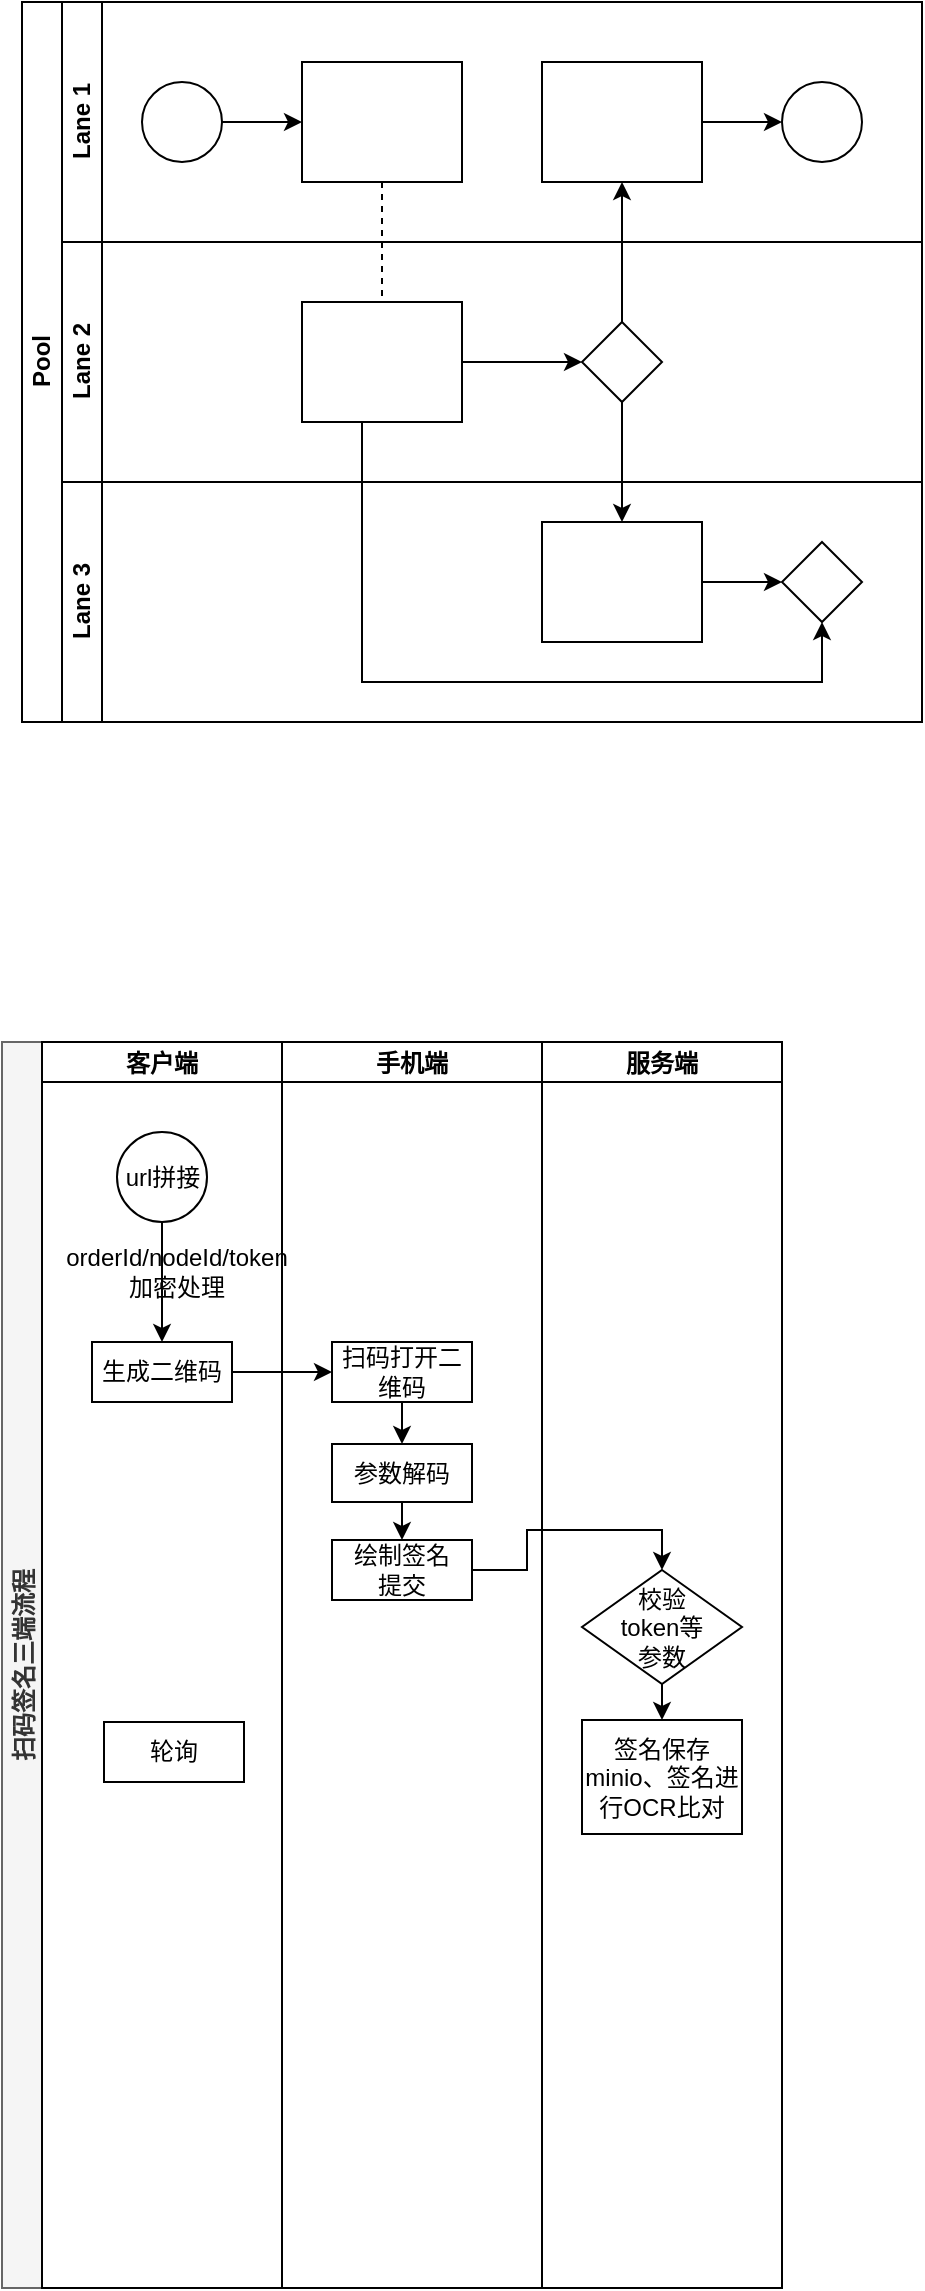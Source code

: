 <mxfile version="20.6.0" type="github">
  <diagram id="prtHgNgQTEPvFCAcTncT" name="Page-1">
    <mxGraphModel dx="998" dy="516" grid="1" gridSize="10" guides="1" tooltips="1" connect="1" arrows="1" fold="1" page="1" pageScale="1" pageWidth="827" pageHeight="1169" math="0" shadow="0">
      <root>
        <mxCell id="0" />
        <mxCell id="1" parent="0" />
        <mxCell id="dNxyNK7c78bLwvsdeMH5-19" value="Pool" style="swimlane;html=1;childLayout=stackLayout;resizeParent=1;resizeParentMax=0;horizontal=0;startSize=20;horizontalStack=0;" parent="1" vertex="1">
          <mxGeometry x="120" y="120" width="450" height="360" as="geometry" />
        </mxCell>
        <mxCell id="dNxyNK7c78bLwvsdeMH5-27" value="" style="edgeStyle=orthogonalEdgeStyle;rounded=0;orthogonalLoop=1;jettySize=auto;html=1;dashed=1;endArrow=none;endFill=0;" parent="dNxyNK7c78bLwvsdeMH5-19" source="dNxyNK7c78bLwvsdeMH5-24" target="dNxyNK7c78bLwvsdeMH5-26" edge="1">
          <mxGeometry relative="1" as="geometry" />
        </mxCell>
        <mxCell id="dNxyNK7c78bLwvsdeMH5-31" style="edgeStyle=orthogonalEdgeStyle;rounded=0;orthogonalLoop=1;jettySize=auto;html=1;endArrow=classic;endFill=1;" parent="dNxyNK7c78bLwvsdeMH5-19" source="dNxyNK7c78bLwvsdeMH5-28" target="dNxyNK7c78bLwvsdeMH5-30" edge="1">
          <mxGeometry relative="1" as="geometry" />
        </mxCell>
        <mxCell id="dNxyNK7c78bLwvsdeMH5-35" style="edgeStyle=orthogonalEdgeStyle;rounded=0;orthogonalLoop=1;jettySize=auto;html=1;endArrow=classic;endFill=1;" parent="dNxyNK7c78bLwvsdeMH5-19" source="dNxyNK7c78bLwvsdeMH5-28" target="dNxyNK7c78bLwvsdeMH5-34" edge="1">
          <mxGeometry relative="1" as="geometry" />
        </mxCell>
        <mxCell id="dNxyNK7c78bLwvsdeMH5-38" style="edgeStyle=orthogonalEdgeStyle;rounded=0;orthogonalLoop=1;jettySize=auto;html=1;endArrow=classic;endFill=1;" parent="dNxyNK7c78bLwvsdeMH5-19" source="dNxyNK7c78bLwvsdeMH5-26" target="dNxyNK7c78bLwvsdeMH5-36" edge="1">
          <mxGeometry relative="1" as="geometry">
            <Array as="points">
              <mxPoint x="170" y="340" />
              <mxPoint x="400" y="340" />
            </Array>
          </mxGeometry>
        </mxCell>
        <mxCell id="dNxyNK7c78bLwvsdeMH5-20" value="Lane 1" style="swimlane;html=1;startSize=20;horizontal=0;" parent="dNxyNK7c78bLwvsdeMH5-19" vertex="1">
          <mxGeometry x="20" width="430" height="120" as="geometry" />
        </mxCell>
        <mxCell id="dNxyNK7c78bLwvsdeMH5-25" value="" style="edgeStyle=orthogonalEdgeStyle;rounded=0;orthogonalLoop=1;jettySize=auto;html=1;" parent="dNxyNK7c78bLwvsdeMH5-20" source="dNxyNK7c78bLwvsdeMH5-23" target="dNxyNK7c78bLwvsdeMH5-24" edge="1">
          <mxGeometry relative="1" as="geometry" />
        </mxCell>
        <mxCell id="dNxyNK7c78bLwvsdeMH5-23" value="" style="ellipse;whiteSpace=wrap;html=1;" parent="dNxyNK7c78bLwvsdeMH5-20" vertex="1">
          <mxGeometry x="40" y="40" width="40" height="40" as="geometry" />
        </mxCell>
        <mxCell id="dNxyNK7c78bLwvsdeMH5-24" value="" style="rounded=0;whiteSpace=wrap;html=1;fontFamily=Helvetica;fontSize=12;fontColor=#000000;align=center;" parent="dNxyNK7c78bLwvsdeMH5-20" vertex="1">
          <mxGeometry x="120" y="30" width="80" height="60" as="geometry" />
        </mxCell>
        <mxCell id="dNxyNK7c78bLwvsdeMH5-33" value="" style="edgeStyle=orthogonalEdgeStyle;rounded=0;orthogonalLoop=1;jettySize=auto;html=1;endArrow=classic;endFill=1;" parent="dNxyNK7c78bLwvsdeMH5-20" source="dNxyNK7c78bLwvsdeMH5-30" target="dNxyNK7c78bLwvsdeMH5-32" edge="1">
          <mxGeometry relative="1" as="geometry" />
        </mxCell>
        <mxCell id="dNxyNK7c78bLwvsdeMH5-30" value="" style="rounded=0;whiteSpace=wrap;html=1;fontFamily=Helvetica;fontSize=12;fontColor=#000000;align=center;" parent="dNxyNK7c78bLwvsdeMH5-20" vertex="1">
          <mxGeometry x="240" y="30" width="80" height="60" as="geometry" />
        </mxCell>
        <mxCell id="dNxyNK7c78bLwvsdeMH5-32" value="" style="ellipse;whiteSpace=wrap;html=1;" parent="dNxyNK7c78bLwvsdeMH5-20" vertex="1">
          <mxGeometry x="360" y="40" width="40" height="40" as="geometry" />
        </mxCell>
        <mxCell id="dNxyNK7c78bLwvsdeMH5-21" value="Lane 2" style="swimlane;html=1;startSize=20;horizontal=0;" parent="dNxyNK7c78bLwvsdeMH5-19" vertex="1">
          <mxGeometry x="20" y="120" width="430" height="120" as="geometry" />
        </mxCell>
        <mxCell id="dNxyNK7c78bLwvsdeMH5-29" value="" style="edgeStyle=orthogonalEdgeStyle;rounded=0;orthogonalLoop=1;jettySize=auto;html=1;endArrow=classic;endFill=1;" parent="dNxyNK7c78bLwvsdeMH5-21" source="dNxyNK7c78bLwvsdeMH5-26" target="dNxyNK7c78bLwvsdeMH5-28" edge="1">
          <mxGeometry relative="1" as="geometry" />
        </mxCell>
        <mxCell id="dNxyNK7c78bLwvsdeMH5-26" value="" style="rounded=0;whiteSpace=wrap;html=1;fontFamily=Helvetica;fontSize=12;fontColor=#000000;align=center;" parent="dNxyNK7c78bLwvsdeMH5-21" vertex="1">
          <mxGeometry x="120" y="30" width="80" height="60" as="geometry" />
        </mxCell>
        <mxCell id="dNxyNK7c78bLwvsdeMH5-28" value="" style="rhombus;whiteSpace=wrap;html=1;fontFamily=Helvetica;fontSize=12;fontColor=#000000;align=center;" parent="dNxyNK7c78bLwvsdeMH5-21" vertex="1">
          <mxGeometry x="260" y="40" width="40" height="40" as="geometry" />
        </mxCell>
        <mxCell id="dNxyNK7c78bLwvsdeMH5-22" value="Lane 3" style="swimlane;html=1;startSize=20;horizontal=0;" parent="dNxyNK7c78bLwvsdeMH5-19" vertex="1">
          <mxGeometry x="20" y="240" width="430" height="120" as="geometry" />
        </mxCell>
        <mxCell id="dNxyNK7c78bLwvsdeMH5-37" value="" style="edgeStyle=orthogonalEdgeStyle;rounded=0;orthogonalLoop=1;jettySize=auto;html=1;endArrow=classic;endFill=1;" parent="dNxyNK7c78bLwvsdeMH5-22" source="dNxyNK7c78bLwvsdeMH5-34" target="dNxyNK7c78bLwvsdeMH5-36" edge="1">
          <mxGeometry relative="1" as="geometry" />
        </mxCell>
        <mxCell id="dNxyNK7c78bLwvsdeMH5-34" value="" style="rounded=0;whiteSpace=wrap;html=1;fontFamily=Helvetica;fontSize=12;fontColor=#000000;align=center;" parent="dNxyNK7c78bLwvsdeMH5-22" vertex="1">
          <mxGeometry x="240" y="20" width="80" height="60" as="geometry" />
        </mxCell>
        <mxCell id="dNxyNK7c78bLwvsdeMH5-36" value="" style="rhombus;whiteSpace=wrap;html=1;fontFamily=Helvetica;fontSize=12;fontColor=#000000;align=center;" parent="dNxyNK7c78bLwvsdeMH5-22" vertex="1">
          <mxGeometry x="360" y="30" width="40" height="40" as="geometry" />
        </mxCell>
        <mxCell id="ClwotM2JT0QDWk72iHg4-1" value="扫码签名三端流程" style="swimlane;childLayout=stackLayout;resizeParent=1;resizeParentMax=0;startSize=20;horizontal=0;horizontalStack=1;fillColor=#f5f5f5;fontColor=#333333;strokeColor=#666666;" vertex="1" parent="1">
          <mxGeometry x="110" y="640" width="390" height="623" as="geometry" />
        </mxCell>
        <mxCell id="ClwotM2JT0QDWk72iHg4-2" value="客户端" style="swimlane;startSize=20;" vertex="1" parent="ClwotM2JT0QDWk72iHg4-1">
          <mxGeometry x="20" width="120" height="623" as="geometry" />
        </mxCell>
        <mxCell id="ClwotM2JT0QDWk72iHg4-14" style="edgeStyle=orthogonalEdgeStyle;rounded=0;orthogonalLoop=1;jettySize=auto;html=1;exitX=0.5;exitY=1;exitDx=0;exitDy=0;entryX=0.5;entryY=0;entryDx=0;entryDy=0;" edge="1" parent="ClwotM2JT0QDWk72iHg4-2" source="ClwotM2JT0QDWk72iHg4-6" target="ClwotM2JT0QDWk72iHg4-9">
          <mxGeometry relative="1" as="geometry" />
        </mxCell>
        <mxCell id="ClwotM2JT0QDWk72iHg4-6" value="url拼接" style="ellipse;whiteSpace=wrap;html=1;aspect=fixed;" vertex="1" parent="ClwotM2JT0QDWk72iHg4-2">
          <mxGeometry x="37.5" y="45" width="45" height="45" as="geometry" />
        </mxCell>
        <mxCell id="ClwotM2JT0QDWk72iHg4-9" value="生成二维码" style="rounded=0;whiteSpace=wrap;html=1;fontFamily=Helvetica;fontSize=12;fontColor=#000000;align=center;" vertex="1" parent="ClwotM2JT0QDWk72iHg4-2">
          <mxGeometry x="25" y="150" width="70" height="30" as="geometry" />
        </mxCell>
        <mxCell id="ClwotM2JT0QDWk72iHg4-15" value="orderId/nodeId/token&lt;br&gt;加密处理" style="text;html=1;align=center;verticalAlign=middle;whiteSpace=wrap;rounded=0;opacity=0;fillStyle=solid;" vertex="1" parent="ClwotM2JT0QDWk72iHg4-2">
          <mxGeometry x="40" y="100" width="55" height="30" as="geometry" />
        </mxCell>
        <mxCell id="ClwotM2JT0QDWk72iHg4-38" value="轮询" style="rounded=0;whiteSpace=wrap;html=1;fontFamily=Helvetica;fontSize=12;fontColor=#000000;align=center;" vertex="1" parent="ClwotM2JT0QDWk72iHg4-2">
          <mxGeometry x="31" y="340" width="70" height="30" as="geometry" />
        </mxCell>
        <mxCell id="ClwotM2JT0QDWk72iHg4-3" value="手机端" style="swimlane;startSize=20;" vertex="1" parent="ClwotM2JT0QDWk72iHg4-1">
          <mxGeometry x="140" width="130" height="623" as="geometry" />
        </mxCell>
        <mxCell id="ClwotM2JT0QDWk72iHg4-16" value="" style="rounded=0;whiteSpace=wrap;html=1;fillStyle=solid;fillColor=#FFFFFF;opacity=0;" vertex="1" parent="ClwotM2JT0QDWk72iHg4-3">
          <mxGeometry x="25" y="160" width="80" height="30" as="geometry" />
        </mxCell>
        <mxCell id="ClwotM2JT0QDWk72iHg4-17" value="" style="rounded=0;whiteSpace=wrap;html=1;fillStyle=solid;fillColor=#FFFFFF;opacity=0;" vertex="1" parent="ClwotM2JT0QDWk72iHg4-3">
          <mxGeometry x="10" y="160" width="120" height="60" as="geometry" />
        </mxCell>
        <mxCell id="ClwotM2JT0QDWk72iHg4-21" style="edgeStyle=orthogonalEdgeStyle;rounded=0;orthogonalLoop=1;jettySize=auto;html=1;exitX=0.5;exitY=1;exitDx=0;exitDy=0;entryX=0.5;entryY=0;entryDx=0;entryDy=0;" edge="1" parent="ClwotM2JT0QDWk72iHg4-3" source="ClwotM2JT0QDWk72iHg4-18" target="ClwotM2JT0QDWk72iHg4-20">
          <mxGeometry relative="1" as="geometry" />
        </mxCell>
        <mxCell id="ClwotM2JT0QDWk72iHg4-18" value="扫码打开二维码" style="rounded=0;whiteSpace=wrap;html=1;fontFamily=Helvetica;fontSize=12;fontColor=#000000;align=center;" vertex="1" parent="ClwotM2JT0QDWk72iHg4-3">
          <mxGeometry x="25" y="150" width="70" height="30" as="geometry" />
        </mxCell>
        <mxCell id="ClwotM2JT0QDWk72iHg4-23" style="edgeStyle=orthogonalEdgeStyle;rounded=0;orthogonalLoop=1;jettySize=auto;html=1;exitX=0.5;exitY=1;exitDx=0;exitDy=0;entryX=0.5;entryY=0;entryDx=0;entryDy=0;" edge="1" parent="ClwotM2JT0QDWk72iHg4-3" source="ClwotM2JT0QDWk72iHg4-20" target="ClwotM2JT0QDWk72iHg4-22">
          <mxGeometry relative="1" as="geometry" />
        </mxCell>
        <mxCell id="ClwotM2JT0QDWk72iHg4-20" value="参数解码" style="rounded=0;whiteSpace=wrap;html=1;fontFamily=Helvetica;fontSize=12;fontColor=#000000;align=center;" vertex="1" parent="ClwotM2JT0QDWk72iHg4-3">
          <mxGeometry x="25" y="201" width="70" height="29" as="geometry" />
        </mxCell>
        <mxCell id="ClwotM2JT0QDWk72iHg4-22" value="绘制签名&lt;br&gt;提交" style="rounded=0;whiteSpace=wrap;html=1;fontFamily=Helvetica;fontSize=12;fontColor=#000000;align=center;" vertex="1" parent="ClwotM2JT0QDWk72iHg4-3">
          <mxGeometry x="25" y="249" width="70" height="30" as="geometry" />
        </mxCell>
        <mxCell id="ClwotM2JT0QDWk72iHg4-4" value="服务端" style="swimlane;startSize=20;" vertex="1" parent="ClwotM2JT0QDWk72iHg4-1">
          <mxGeometry x="270" width="120" height="623" as="geometry" />
        </mxCell>
        <mxCell id="ClwotM2JT0QDWk72iHg4-36" style="edgeStyle=orthogonalEdgeStyle;rounded=0;orthogonalLoop=1;jettySize=auto;html=1;exitX=0.5;exitY=1;exitDx=0;exitDy=0;entryX=0.5;entryY=0;entryDx=0;entryDy=0;" edge="1" parent="ClwotM2JT0QDWk72iHg4-4" source="ClwotM2JT0QDWk72iHg4-29" target="ClwotM2JT0QDWk72iHg4-35">
          <mxGeometry relative="1" as="geometry" />
        </mxCell>
        <mxCell id="ClwotM2JT0QDWk72iHg4-29" value="校验&lt;br&gt;token等&lt;br&gt;参数" style="rhombus;whiteSpace=wrap;html=1;fontFamily=Helvetica;fontSize=12;fontColor=#000000;align=center;" vertex="1" parent="ClwotM2JT0QDWk72iHg4-4">
          <mxGeometry x="20" y="264" width="80" height="57" as="geometry" />
        </mxCell>
        <mxCell id="ClwotM2JT0QDWk72iHg4-35" value="签名保存minio、签名进行OCR比对" style="rounded=0;whiteSpace=wrap;html=1;fontFamily=Helvetica;fontSize=12;fontColor=#000000;align=center;" vertex="1" parent="ClwotM2JT0QDWk72iHg4-4">
          <mxGeometry x="20" y="339" width="80" height="57" as="geometry" />
        </mxCell>
        <mxCell id="ClwotM2JT0QDWk72iHg4-19" style="edgeStyle=orthogonalEdgeStyle;rounded=0;orthogonalLoop=1;jettySize=auto;html=1;exitX=1;exitY=0.5;exitDx=0;exitDy=0;entryX=0;entryY=0.5;entryDx=0;entryDy=0;" edge="1" parent="ClwotM2JT0QDWk72iHg4-1" source="ClwotM2JT0QDWk72iHg4-9" target="ClwotM2JT0QDWk72iHg4-18">
          <mxGeometry relative="1" as="geometry" />
        </mxCell>
        <mxCell id="ClwotM2JT0QDWk72iHg4-37" style="edgeStyle=orthogonalEdgeStyle;rounded=0;orthogonalLoop=1;jettySize=auto;html=1;exitX=1;exitY=0.5;exitDx=0;exitDy=0;entryX=0.5;entryY=0;entryDx=0;entryDy=0;" edge="1" parent="ClwotM2JT0QDWk72iHg4-1" source="ClwotM2JT0QDWk72iHg4-22" target="ClwotM2JT0QDWk72iHg4-29">
          <mxGeometry relative="1" as="geometry" />
        </mxCell>
      </root>
    </mxGraphModel>
  </diagram>
</mxfile>
